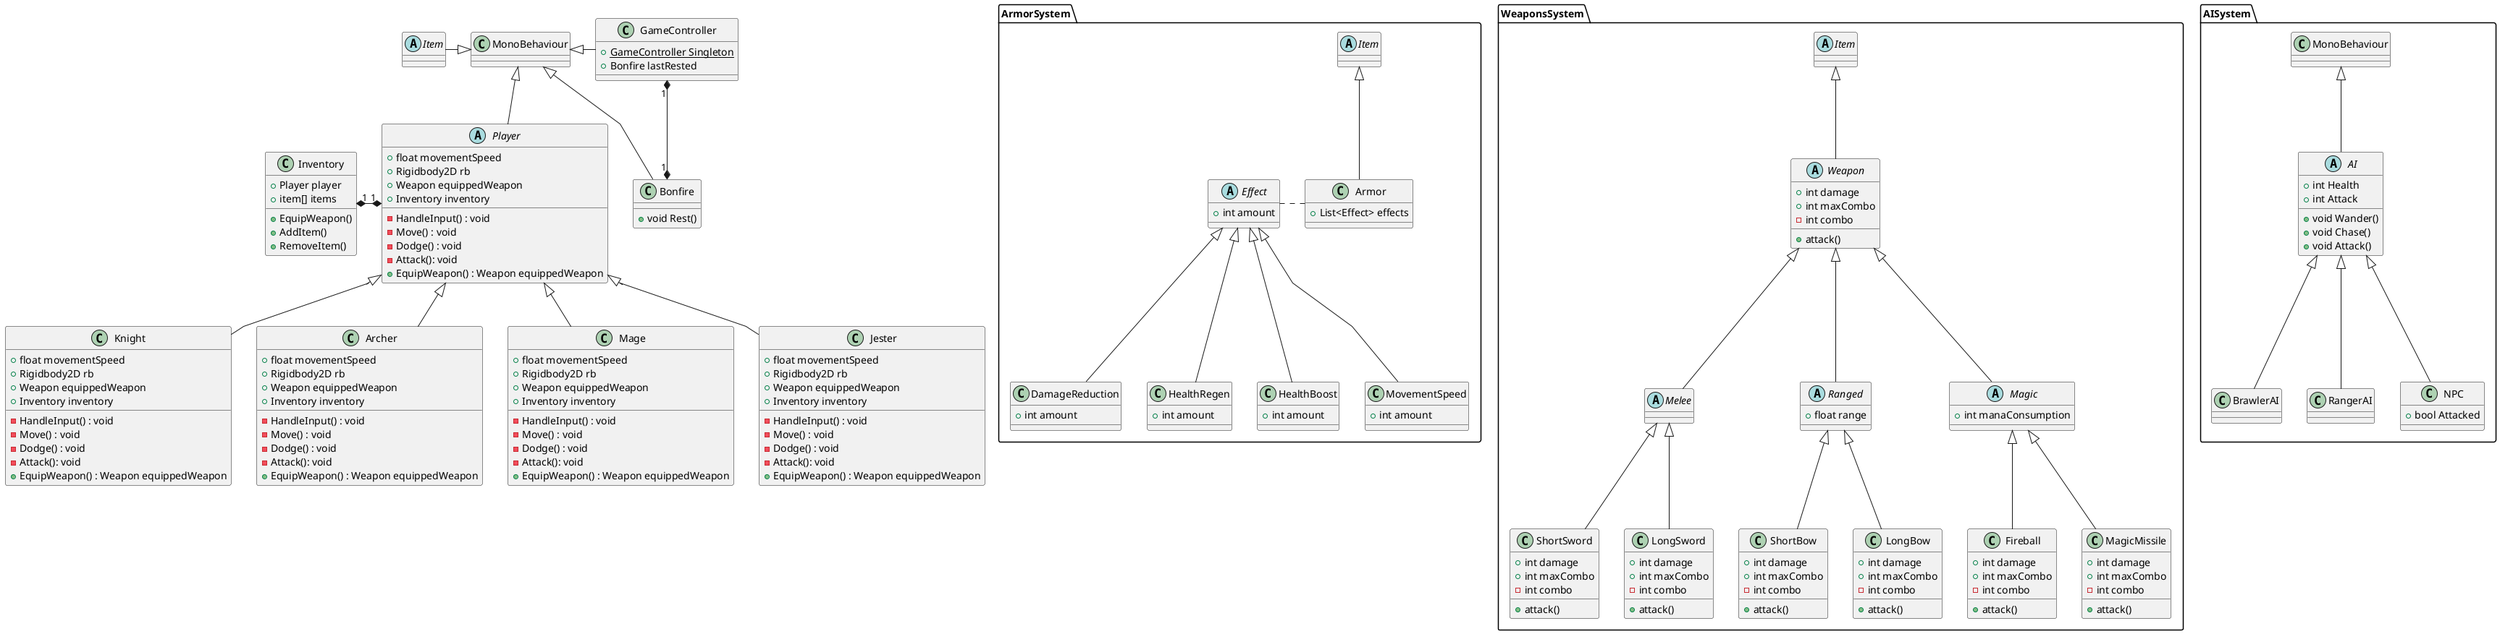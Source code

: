 @startuml Knight Crawler
skinparam linetype polyline

abstract class Item
Item -right-|> MonoBehaviour

namespace WeaponsSystem {
    abstract class Item
    abstract class Weapon extends Item {
        + int damage
        + int maxCombo
        - int combo
        + attack()
    }
    abstract class Melee extends Weapon
    abstract class Ranged extends Weapon {
        + float range
    }
    abstract class Magic extends Weapon {
        + int manaConsumption
    }

    class ShortSword extends Melee {
        + int damage
        + int maxCombo
        - int combo
        + attack()
    }
    class LongSword extends Melee {
        + int damage
        + int maxCombo
        - int combo
        + attack()
    }
    class ShortBow extends Ranged {
        + int damage
        + int maxCombo
        - int combo
        + attack()
    }
    class LongBow extends Ranged {
        + int damage
        + int maxCombo
        - int combo
        + attack()
    }
    class Fireball extends Magic {
        + int damage
        + int maxCombo
        - int combo
        + attack()
    }
    class MagicMissile extends Magic {
        + int damage
        + int maxCombo
        - int combo
        + attack()
    }
}
namespace ArmorSystem {
    abstract class Item
    class Armor extends Item {
        + List<Effect> effects
    }
    abstract class Effect {
        + int amount
    }
    class DamageReduction extends Effect {
        + int amount
    }
    class HealthRegen extends Effect {
        + int amount
    }
    class HealthBoost extends Effect {
        + int amount
    }
    class MovementSpeed extends Effect {
        + int amount
    }

    Effect .right. Armor

}
namespace AISystem {
    abstract class AI extends MonoBehaviour {
        + int Health
        + int Attack
        + void Wander()
        + void Chase()
        + void Attack()
    }
    class BrawlerAI extends AI {

    }
    class RangerAI extends AI {

    }
    class NPC extends AI {
        + bool Attacked
    }
}

class Bonfire extends MonoBehaviour {
    + void Rest()
}

class GameController {
    + {static} GameController Singleton
    + Bonfire lastRested
}

class Inventory {
    + Player player
    + item[] items
    + EquipWeapon()
    + AddItem()
    + RemoveItem()
}

abstract class Player extends MonoBehaviour {
    + float movementSpeed
    + Rigidbody2D rb
    + Weapon equippedWeapon
    + Inventory inventory
    - HandleInput() : void
    - Move() : void
    - Dodge() : void
    - Attack(): void
    + EquipWeapon() : Weapon equippedWeapon
}
class Knight extends Player {
    + float movementSpeed
    + Rigidbody2D rb
    + Weapon equippedWeapon
    + Inventory inventory
    - HandleInput() : void
    - Move() : void
    - Dodge() : void
    - Attack(): void
    + EquipWeapon() : Weapon equippedWeapon
}
class Archer extends Player {
    + float movementSpeed
    + Rigidbody2D rb
    + Weapon equippedWeapon
    + Inventory inventory
    - HandleInput() : void
    - Move() : void
    - Dodge() : void
    - Attack(): void
    + EquipWeapon() : Weapon equippedWeapon
}
class Mage extends Player {
    + float movementSpeed
    + Rigidbody2D rb
    + Weapon equippedWeapon
    + Inventory inventory
    - HandleInput() : void
    - Move() : void
    - Dodge() : void
    - Attack(): void
    + EquipWeapon() : Weapon equippedWeapon
}
class Jester extends Player {
    + float movementSpeed
    + Rigidbody2D rb
    + Weapon equippedWeapon
    + Inventory inventory
    - HandleInput() : void
    - Move() : void
    - Dodge() : void
    - Attack(): void
    + EquipWeapon() : Weapon equippedWeapon
}



Player "1" *-left-* "1" Inventory
GameController -left-|> MonoBehaviour
GameController "1" *-down-* "1" Bonfire


@enduml